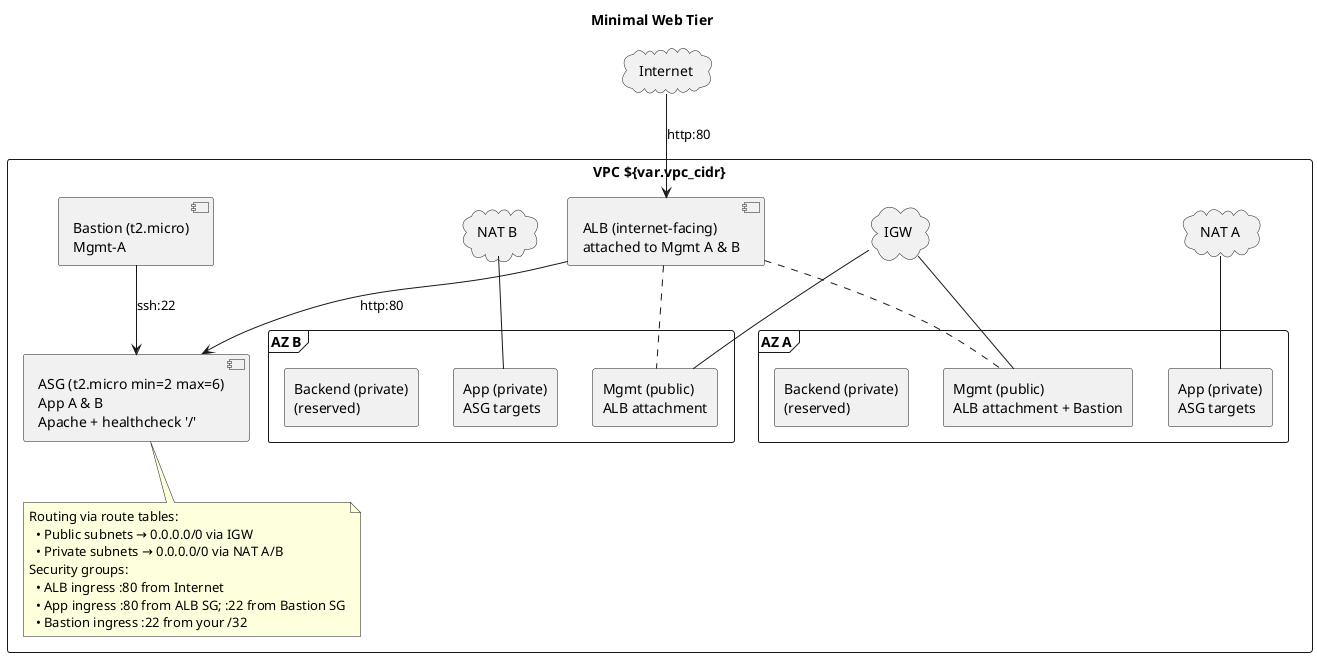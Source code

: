 @startuml
skinparam shadowing false
skinparam defaultFontName Monospace
title Minimal Web Tier

rectangle "VPC ${var.vpc_cidr}" {

  frame "AZ A" {
    rectangle "Mgmt (public)\nALB attachment + Bastion" as MgmtA
    rectangle "App (private)\nASG targets" as AppA
    rectangle "Backend (private)\n(reserved)" as BkA
  }

  frame "AZ B" {
    rectangle "Mgmt (public)\nALB attachment" as MgmtB
    rectangle "App (private)\nASG targets" as AppB
    rectangle "Backend (private)\n(reserved)" as BkB
  }

  cloud "IGW" as IGW
  cloud "NAT A" as NATA
  cloud "NAT B" as NATB

  [ALB (internet-facing)\nattached to Mgmt A & B] as ALB
  [Bastion (t2.micro)\nMgmt-A] as Bastion
  [ASG (t2.micro min=2 max=6)\nApp A & B\nApache + healthcheck '/'] as ASG

  ' --- Routing depiction (conceptual) ---
  IGW -down- MgmtA
  IGW -down- MgmtB
  NATA -down- AppA
  NATB -down- AppB

  ' --- ALB multi-AZ attachment (visual) ---
  ALB .. MgmtA
  ALB .. MgmtB

  ' --- Traffic flows ---
  ALB -down-> ASG : http:80
  Bastion -down-> ASG : ssh:22

  note bottom
    Routing via route tables:
      • Public subnets → 0.0.0.0/0 via IGW
      • Private subnets → 0.0.0.0/0 via NAT A/B
    Security groups:
      • ALB ingress :80 from Internet
      • App ingress :80 from ALB SG; :22 from Bastion SG
      • Bastion ingress :22 from your /32
  end note
}

' Optional: show Internet origin
cloud "Internet" as Internet
Internet -down-> ALB : http:80
@enduml